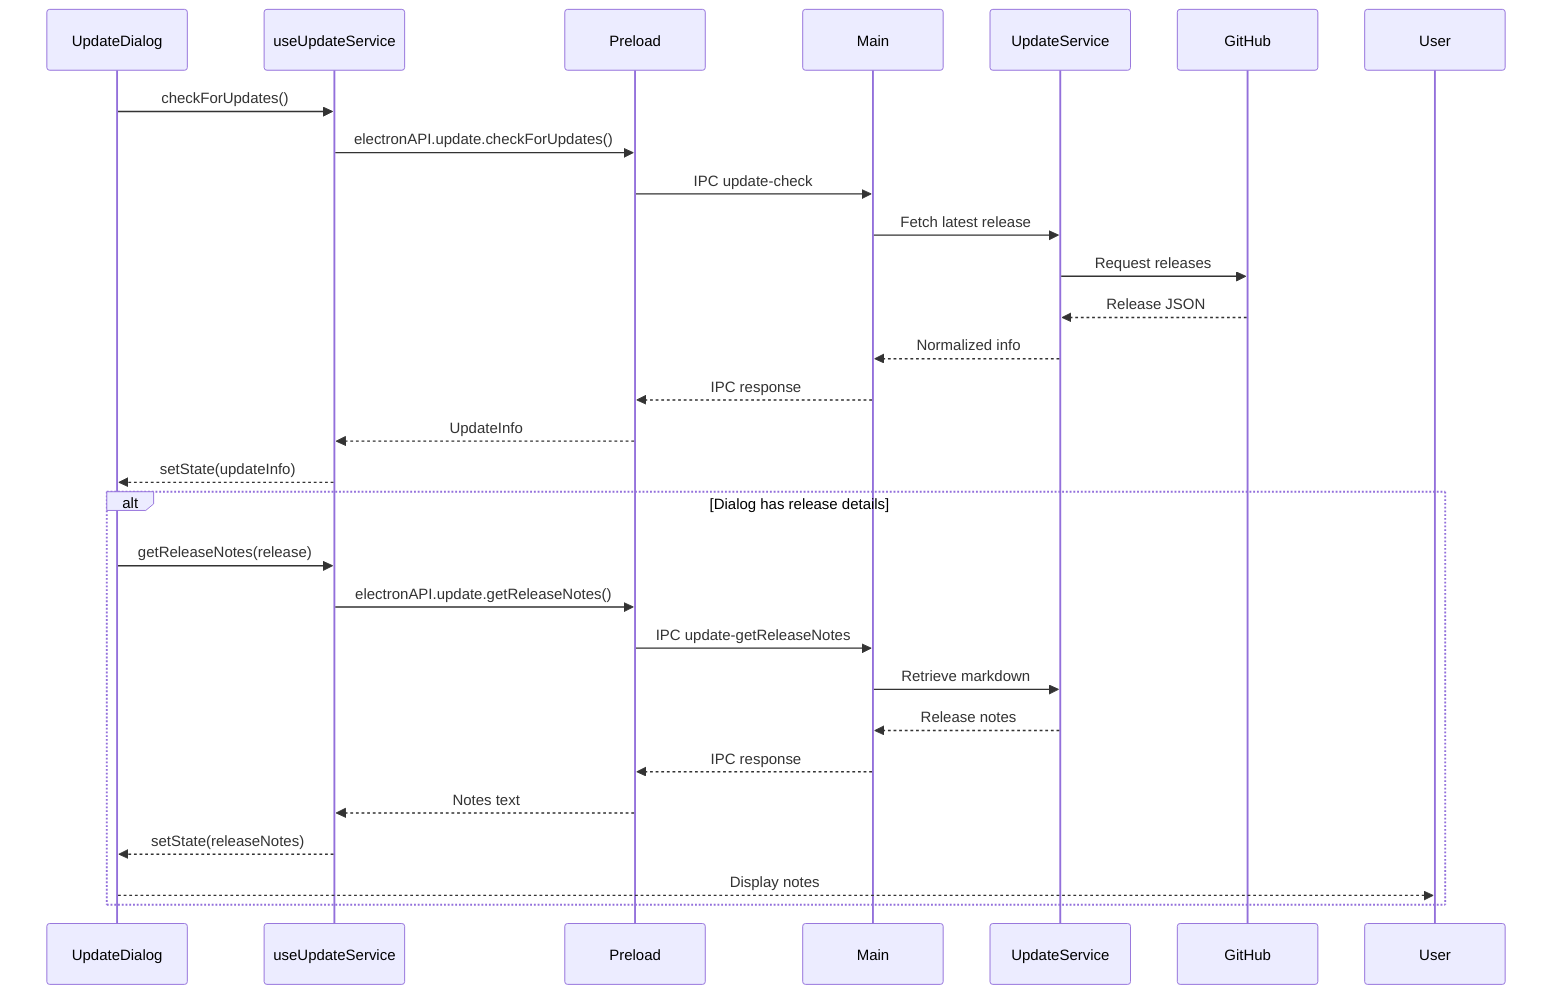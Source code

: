 %% Update Check & Release Notes Sequence
sequenceDiagram
    participant UI as UpdateDialog
    participant Hook as useUpdateService
    participant Preload
    participant Main
    participant UpdateSvc as UpdateService
    participant GitHub

    UI->>Hook: checkForUpdates()
    Hook->>Preload: electronAPI.update.checkForUpdates()
    Preload->>Main: IPC update-check
    Main->>UpdateSvc: Fetch latest release
    UpdateSvc->>GitHub: Request releases
    GitHub-->>UpdateSvc: Release JSON
    UpdateSvc-->>Main: Normalized info
    Main-->>Preload: IPC response
    Preload-->>Hook: UpdateInfo
    Hook-->>UI: setState(updateInfo)

    alt Dialog has release details
        UI->>Hook: getReleaseNotes(release)
        Hook->>Preload: electronAPI.update.getReleaseNotes()
        Preload->>Main: IPC update-getReleaseNotes
        Main->>UpdateSvc: Retrieve markdown
        UpdateSvc-->>Main: Release notes
        Main-->>Preload: IPC response
        Preload-->>Hook: Notes text
        Hook-->>UI: setState(releaseNotes)
        UI-->>User: Display notes
    end